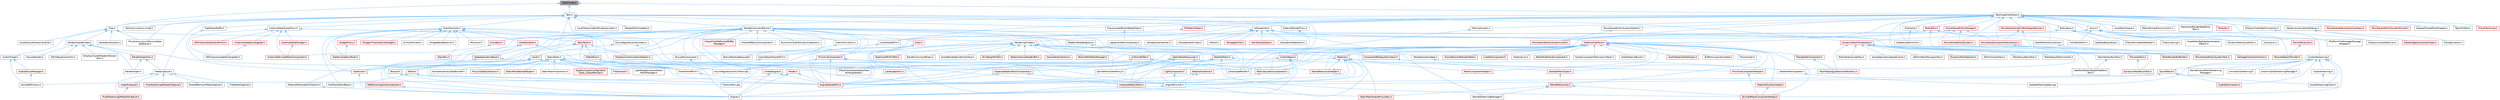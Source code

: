 digraph "TaskPrivate.h"
{
 // INTERACTIVE_SVG=YES
 // LATEX_PDF_SIZE
  bgcolor="transparent";
  edge [fontname=Helvetica,fontsize=10,labelfontname=Helvetica,labelfontsize=10];
  node [fontname=Helvetica,fontsize=10,shape=box,height=0.2,width=0.4];
  Node1 [id="Node000001",label="TaskPrivate.h",height=0.2,width=0.4,color="gray40", fillcolor="grey60", style="filled", fontcolor="black",tooltip=" "];
  Node1 -> Node2 [id="edge1_Node000001_Node000002",dir="back",color="steelblue1",style="solid",tooltip=" "];
  Node2 [id="Node000002",label="Pipe.h",height=0.2,width=0.4,color="grey40", fillcolor="white", style="filled",URL="$d4/d5f/Pipe_8h.html",tooltip=" "];
  Node2 -> Node3 [id="edge2_Node000002_Node000003",dir="back",color="steelblue1",style="solid",tooltip=" "];
  Node3 [id="Node000003",label="AssetSourceFilenameCache.h",height=0.2,width=0.4,color="grey40", fillcolor="white", style="filled",URL="$dd/d16/AssetSourceFilenameCache_8h.html",tooltip=" "];
  Node2 -> Node4 [id="edge3_Node000002_Node000004",dir="back",color="steelblue1",style="solid",tooltip=" "];
  Node4 [id="Node000004",label="AudioThread.h",height=0.2,width=0.4,color="grey40", fillcolor="white", style="filled",URL="$de/de3/AudioThread_8h.html",tooltip=" "];
  Node4 -> Node5 [id="edge4_Node000004_Node000005",dir="back",color="steelblue1",style="solid",tooltip=" "];
  Node5 [id="Node000005",label="AudioDeviceManager.h",height=0.2,width=0.4,color="red", fillcolor="#FFF0F0", style="filled",URL="$d2/ded/AudioDeviceManager_8h.html",tooltip=" "];
  Node5 -> Node8 [id="edge5_Node000005_Node000008",dir="back",color="steelblue1",style="solid",tooltip=" "];
  Node8 [id="Node000008",label="SoundDefinitions.h",height=0.2,width=0.4,color="grey40", fillcolor="white", style="filled",URL="$d4/da9/SoundDefinitions_8h.html",tooltip=" "];
  Node4 -> Node8 [id="edge6_Node000004_Node000008",dir="back",color="steelblue1",style="solid",tooltip=" "];
  Node2 -> Node15 [id="edge7_Node000002_Node000015",dir="back",color="steelblue1",style="solid",tooltip=" "];
  Node15 [id="Node000015",label="PhysScene_AsyncPhysicsState\lJobQueue.h",height=0.2,width=0.4,color="grey40", fillcolor="white", style="filled",URL="$d9/da4/PhysScene__AsyncPhysicsStateJobQueue_8h.html",tooltip=" "];
  Node2 -> Node16 [id="edge8_Node000002_Node000016",dir="back",color="steelblue1",style="solid",tooltip=" "];
  Node16 [id="Node000016",label="RenderGraphBuilder.h",height=0.2,width=0.4,color="grey40", fillcolor="white", style="filled",URL="$d4/d7b/RenderGraphBuilder_8h.html",tooltip=" "];
  Node16 -> Node17 [id="edge9_Node000016_Node000017",dir="back",color="steelblue1",style="solid",tooltip=" "];
  Node17 [id="Node000017",label="CanvasRender.h",height=0.2,width=0.4,color="grey40", fillcolor="white", style="filled",URL="$d8/d32/CanvasRender_8h.html",tooltip=" "];
  Node16 -> Node18 [id="edge10_Node000016_Node000018",dir="back",color="steelblue1",style="solid",tooltip=" "];
  Node18 [id="Node000018",label="GPUDebugCrashUtils.h",height=0.2,width=0.4,color="grey40", fillcolor="white", style="filled",URL="$d4/df2/GPUDebugCrashUtils_8h.html",tooltip=" "];
  Node16 -> Node19 [id="edge11_Node000016_Node000019",dir="back",color="steelblue1",style="solid",tooltip=" "];
  Node19 [id="Node000019",label="IDisplayClusterShadersTexture\lUtils.h",height=0.2,width=0.4,color="grey40", fillcolor="white", style="filled",URL="$d3/d83/IDisplayClusterShadersTextureUtils_8h.html",tooltip=" "];
  Node16 -> Node20 [id="edge12_Node000016_Node000020",dir="back",color="steelblue1",style="solid",tooltip=" "];
  Node20 [id="Node000020",label="LandscapeUtils.h",height=0.2,width=0.4,color="red", fillcolor="#FFF0F0", style="filled",URL="$d0/dc0/LandscapeUtils_8h.html",tooltip=" "];
  Node16 -> Node31 [id="edge13_Node000016_Node000031",dir="back",color="steelblue1",style="solid",tooltip=" "];
  Node31 [id="Node000031",label="RenderGraph.h",height=0.2,width=0.4,color="grey40", fillcolor="white", style="filled",URL="$d7/dd9/RenderGraph_8h.html",tooltip=" "];
  Node16 -> Node32 [id="edge14_Node000016_Node000032",dir="back",color="steelblue1",style="solid",tooltip=" "];
  Node32 [id="Node000032",label="RenderGraphUtils.h",height=0.2,width=0.4,color="red", fillcolor="#FFF0F0", style="filled",URL="$d6/d45/RenderGraphUtils_8h.html",tooltip=" "];
  Node32 -> Node34 [id="edge15_Node000032_Node000034",dir="back",color="steelblue1",style="solid",tooltip=" "];
  Node34 [id="Node000034",label="MediaCapture.h",height=0.2,width=0.4,color="grey40", fillcolor="white", style="filled",URL="$d2/d9c/MediaCapture_8h.html",tooltip=" "];
  Node34 -> Node35 [id="edge16_Node000034_Node000035",dir="back",color="steelblue1",style="solid",tooltip=" "];
  Node35 [id="Node000035",label="FileMediaCapture.h",height=0.2,width=0.4,color="grey40", fillcolor="white", style="filled",URL="$da/d0b/FileMediaCapture_8h.html",tooltip=" "];
  Node34 -> Node36 [id="edge17_Node000034_Node000036",dir="back",color="steelblue1",style="solid",tooltip=" "];
  Node36 [id="Node000036",label="PixelStreaming2MediaIOCapture.h",height=0.2,width=0.4,color="red", fillcolor="#FFF0F0", style="filled",URL="$d3/d67/PixelStreaming2MediaIOCapture_8h.html",tooltip=" "];
  Node34 -> Node38 [id="edge18_Node000034_Node000038",dir="back",color="steelblue1",style="solid",tooltip=" "];
  Node38 [id="Node000038",label="PixelStreamingMediaIOCapture.h",height=0.2,width=0.4,color="red", fillcolor="#FFF0F0", style="filled",URL="$df/dfa/PixelStreamingMediaIOCapture_8h.html",tooltip=" "];
  Node34 -> Node40 [id="edge19_Node000034_Node000040",dir="back",color="steelblue1",style="solid",tooltip=" "];
  Node40 [id="Node000040",label="SharedMemoryMediaCapture.h",height=0.2,width=0.4,color="grey40", fillcolor="white", style="filled",URL="$d7/d60/SharedMemoryMediaCapture_8h.html",tooltip=" "];
  Node34 -> Node41 [id="edge20_Node000034_Node000041",dir="back",color="steelblue1",style="solid",tooltip=" "];
  Node41 [id="Node000041",label="VideoProducer.h",height=0.2,width=0.4,color="red", fillcolor="#FFF0F0", style="filled",URL="$da/d79/VideoProducer_8h.html",tooltip=" "];
  Node41 -> Node36 [id="edge21_Node000041_Node000036",dir="back",color="steelblue1",style="solid",tooltip=" "];
  Node32 -> Node31 [id="edge22_Node000032_Node000031",dir="back",color="steelblue1",style="solid",tooltip=" "];
  Node2 -> Node54 [id="edge23_Node000002_Node000054",dir="back",color="steelblue1",style="solid",tooltip=" "];
  Node54 [id="Node000054",label="RenderingThread.h",height=0.2,width=0.4,color="grey40", fillcolor="white", style="filled",URL="$dc/df7/RenderingThread_8h.html",tooltip=" "];
  Node54 -> Node55 [id="edge24_Node000054_Node000055",dir="back",color="steelblue1",style="solid",tooltip=" "];
  Node55 [id="Node000055",label="ComponentReregisterContext.h",height=0.2,width=0.4,color="red", fillcolor="#FFF0F0", style="filled",URL="$de/d6e/ComponentReregisterContext_8h.html",tooltip=" "];
  Node55 -> Node56 [id="edge25_Node000055_Node000056",dir="back",color="steelblue1",style="solid",tooltip=" "];
  Node56 [id="Node000056",label="SkeletalMeshTypes.h",height=0.2,width=0.4,color="red", fillcolor="#FFF0F0", style="filled",URL="$d5/d0c/SkeletalMeshTypes_8h.html",tooltip=" "];
  Node56 -> Node79 [id="edge26_Node000056_Node000079",dir="back",color="steelblue1",style="solid",tooltip=" "];
  Node79 [id="Node000079",label="NaniteResources.h",height=0.2,width=0.4,color="red", fillcolor="#FFF0F0", style="filled",URL="$d7/d8b/NaniteResources_8h.html",tooltip=" "];
  Node79 -> Node85 [id="edge27_Node000079_Node000085",dir="back",color="steelblue1",style="solid",tooltip=" "];
  Node85 [id="Node000085",label="NaniteStreamingManager.h",height=0.2,width=0.4,color="grey40", fillcolor="white", style="filled",URL="$d2/d3f/NaniteStreamingManager_8h.html",tooltip=" "];
  Node79 -> Node69 [id="edge28_Node000079_Node000069",dir="back",color="steelblue1",style="solid",tooltip=" "];
  Node69 [id="Node000069",label="SkinnedMeshComponentHelper.h",height=0.2,width=0.4,color="red", fillcolor="#FFF0F0", style="filled",URL="$db/d81/SkinnedMeshComponentHelper_8h.html",tooltip=" "];
  Node79 -> Node86 [id="edge29_Node000079_Node000086",dir="back",color="steelblue1",style="solid",tooltip=" "];
  Node86 [id="Node000086",label="StaticMeshSceneProxyDesc.h",height=0.2,width=0.4,color="red", fillcolor="#FFF0F0", style="filled",URL="$d0/d31/StaticMeshSceneProxyDesc_8h.html",tooltip=" "];
  Node54 -> Node101 [id="edge30_Node000054_Node000101",dir="back",color="steelblue1",style="solid",tooltip=" "];
  Node101 [id="Node000101",label="EngineSharedPCH.h",height=0.2,width=0.4,color="red", fillcolor="#FFF0F0", style="filled",URL="$dc/dbb/EngineSharedPCH_8h.html",tooltip=" "];
  Node54 -> Node103 [id="edge31_Node000054_Node000103",dir="back",color="steelblue1",style="solid",tooltip=" "];
  Node103 [id="Node000103",label="InstancedStaticMesh.h",height=0.2,width=0.4,color="red", fillcolor="#FFF0F0", style="filled",URL="$dd/d89/InstancedStaticMesh_8h.html",tooltip=" "];
  Node54 -> Node105 [id="edge32_Node000054_Node000105",dir="back",color="steelblue1",style="solid",tooltip=" "];
  Node105 [id="Node000105",label="NaniteVertexFactory.h",height=0.2,width=0.4,color="red", fillcolor="#FFF0F0", style="filled",URL="$dd/df7/NaniteVertexFactory_8h.html",tooltip=" "];
  Node54 -> Node106 [id="edge33_Node000054_Node000106",dir="back",color="steelblue1",style="solid",tooltip=" "];
  Node106 [id="Node000106",label="ParticlePerfStatsManager.h",height=0.2,width=0.4,color="red", fillcolor="#FFF0F0", style="filled",URL="$dd/db3/ParticlePerfStatsManager_8h.html",tooltip=" "];
  Node54 -> Node108 [id="edge34_Node000054_Node000108",dir="back",color="steelblue1",style="solid",tooltip=" "];
  Node108 [id="Node000108",label="RealtimeGPUProfiler.h",height=0.2,width=0.4,color="red", fillcolor="#FFF0F0", style="filled",URL="$d7/def/RealtimeGPUProfiler_8h.html",tooltip=" "];
  Node54 -> Node373 [id="edge35_Node000054_Node000373",dir="back",color="steelblue1",style="solid",tooltip=" "];
  Node373 [id="Node000373",label="RenderAssetUpdate.h",height=0.2,width=0.4,color="grey40", fillcolor="white", style="filled",URL="$df/da4/RenderAssetUpdate_8h.html",tooltip=" "];
  Node373 -> Node73 [id="edge36_Node000373_Node000073",dir="back",color="steelblue1",style="solid",tooltip=" "];
  Node73 [id="Node000073",label="SkeletalMeshUpdate.h",height=0.2,width=0.4,color="grey40", fillcolor="white", style="filled",URL="$df/d79/SkeletalMeshUpdate_8h.html",tooltip=" "];
  Node73 -> Node68 [id="edge37_Node000073_Node000068",dir="back",color="steelblue1",style="solid",tooltip=" "];
  Node68 [id="Node000068",label="SkeletalMeshUpdate.cpp",height=0.2,width=0.4,color="grey40", fillcolor="white", style="filled",URL="$db/d45/SkeletalMeshUpdate_8cpp.html",tooltip=" "];
  Node54 -> Node374 [id="edge38_Node000054_Node000374",dir="back",color="steelblue1",style="solid",tooltip=" "];
  Node374 [id="Node000374",label="RenderCommandPipes.h",height=0.2,width=0.4,color="grey40", fillcolor="white", style="filled",URL="$dc/d3f/RenderCommandPipes_8h.html",tooltip=" "];
  Node54 -> Node375 [id="edge39_Node000054_Node000375",dir="back",color="steelblue1",style="solid",tooltip=" "];
  Node375 [id="Node000375",label="SceneRenderBuilderInterface.h",height=0.2,width=0.4,color="grey40", fillcolor="white", style="filled",URL="$d9/de2/SceneRenderBuilderInterface_8h.html",tooltip=" "];
  Node54 -> Node74 [id="edge40_Node000054_Node000074",dir="back",color="steelblue1",style="solid",tooltip=" "];
  Node74 [id="Node000074",label="SkinWeightProfile.h",height=0.2,width=0.4,color="red", fillcolor="#FFF0F0", style="filled",URL="$d9/d1f/SkinWeightProfile_8h.html",tooltip=" "];
  Node54 -> Node376 [id="edge41_Node000054_Node000376",dir="back",color="steelblue1",style="solid",tooltip=" "];
  Node376 [id="Node000376",label="SkyLightComponent.h",height=0.2,width=0.4,color="grey40", fillcolor="white", style="filled",URL="$d2/de1/SkyLightComponent_8h.html",tooltip=" "];
  Node376 -> Node180 [id="edge42_Node000376_Node000180",dir="back",color="steelblue1",style="solid",tooltip=" "];
  Node180 [id="Node000180",label="Engine.h",height=0.2,width=0.4,color="grey40", fillcolor="white", style="filled",URL="$d1/d34/Public_2Engine_8h.html",tooltip=" "];
  Node54 -> Node84 [id="edge43_Node000054_Node000084",dir="back",color="steelblue1",style="solid",tooltip=" "];
  Node84 [id="Node000084",label="SplineMeshSceneProxy.h",height=0.2,width=0.4,color="grey40", fillcolor="white", style="filled",URL="$dd/dcb/SplineMeshSceneProxy_8h.html",tooltip=" "];
  Node54 -> Node377 [id="edge44_Node000054_Node000377",dir="back",color="steelblue1",style="solid",tooltip=" "];
  Node377 [id="Node000377",label="UniformBuffer.h",height=0.2,width=0.4,color="red", fillcolor="#FFF0F0", style="filled",URL="$de/d78/UniformBuffer_8h.html",tooltip=" "];
  Node377 -> Node101 [id="edge45_Node000377_Node000101",dir="back",color="steelblue1",style="solid",tooltip=" "];
  Node377 -> Node155 [id="edge46_Node000377_Node000155",dir="back",color="steelblue1",style="solid",tooltip=" "];
  Node155 [id="Node000155",label="LandscapeRender.h",height=0.2,width=0.4,color="grey40", fillcolor="white", style="filled",URL="$df/d67/LandscapeRender_8h.html",tooltip=" "];
  Node54 -> Node737 [id="edge47_Node000054_Node000737",dir="back",color="steelblue1",style="solid",tooltip=" "];
  Node737 [id="Node000737",label="WaterInstanceDataBuffer.h",height=0.2,width=0.4,color="red", fillcolor="#FFF0F0", style="filled",URL="$d5/d79/WaterInstanceDataBuffer_8h.html",tooltip=" "];
  Node2 -> Node738 [id="edge48_Node000002_Node000738",dir="back",color="steelblue1",style="solid",tooltip=" "];
  Node738 [id="Node000738",label="SaveGameSystem.h",height=0.2,width=0.4,color="grey40", fillcolor="white", style="filled",URL="$d7/d1f/SaveGameSystem_8h.html",tooltip=" "];
  Node1 -> Node739 [id="edge49_Node000001_Node000739",dir="back",color="steelblue1",style="solid",tooltip=" "];
  Node739 [id="Node000739",label="Task.h",height=0.2,width=0.4,color="grey40", fillcolor="white", style="filled",URL="$db/d0e/Tasks_2Task_8h.html",tooltip=" "];
  Node739 -> Node740 [id="edge50_Node000739_Node000740",dir="back",color="steelblue1",style="solid",tooltip=" "];
  Node740 [id="Node000740",label="AsyncRegisterLevelContext.h",height=0.2,width=0.4,color="grey40", fillcolor="white", style="filled",URL="$dd/d0c/AsyncRegisterLevelContext_8h.html",tooltip=" "];
  Node740 -> Node741 [id="edge51_Node000740_Node000741",dir="back",color="steelblue1",style="solid",tooltip=" "];
  Node741 [id="Node000741",label="AsyncRegisterLevelContext.cpp",height=0.2,width=0.4,color="grey40", fillcolor="white", style="filled",URL="$da/df8/AsyncRegisterLevelContext_8cpp.html",tooltip=" "];
  Node740 -> Node742 [id="edge52_Node000740_Node000742",dir="back",color="steelblue1",style="solid",tooltip=" "];
  Node742 [id="Node000742",label="Level.h",height=0.2,width=0.4,color="red", fillcolor="#FFF0F0", style="filled",URL="$d9/da2/Level_8h.html",tooltip=" "];
  Node742 -> Node741 [id="edge53_Node000742_Node000741",dir="back",color="steelblue1",style="solid",tooltip=" "];
  Node742 -> Node743 [id="edge54_Node000742_Node000743",dir="back",color="steelblue1",style="solid",tooltip=" "];
  Node743 [id="Node000743",label="Editor.h",height=0.2,width=0.4,color="red", fillcolor="#FFF0F0", style="filled",URL="$de/d6e/Editor_8h.html",tooltip=" "];
  Node743 -> Node168 [id="edge55_Node000743_Node000168",dir="back",color="steelblue1",style="solid",tooltip=" "];
  Node168 [id="Node000168",label="FractureTool.cpp",height=0.2,width=0.4,color="grey40", fillcolor="white", style="filled",URL="$dc/d9a/FractureTool_8cpp.html",tooltip=" "];
  Node743 -> Node886 [id="edge56_Node000743_Node000886",dir="back",color="steelblue1",style="solid",tooltip=" "];
  Node886 [id="Node000886",label="SubTrackEditorBase.h",height=0.2,width=0.4,color="grey40", fillcolor="white", style="filled",URL="$db/d33/SubTrackEditorBase_8h.html",tooltip=" "];
  Node742 -> Node180 [id="edge57_Node000742_Node000180",dir="back",color="steelblue1",style="solid",tooltip=" "];
  Node742 -> Node101 [id="edge58_Node000742_Node000101",dir="back",color="steelblue1",style="solid",tooltip=" "];
  Node739 -> Node958 [id="edge59_Node000739_Node000958",dir="back",color="steelblue1",style="solid",tooltip=" "];
  Node958 [id="Node000958",label="DrawElements.h",height=0.2,width=0.4,color="grey40", fillcolor="white", style="filled",URL="$d8/d4c/DrawElements_8h.html",tooltip=" "];
  Node958 -> Node959 [id="edge60_Node000958_Node000959",dir="back",color="steelblue1",style="solid",tooltip=" "];
  Node959 [id="Node000959",label="PaintUtils.h",height=0.2,width=0.4,color="grey40", fillcolor="white", style="filled",URL="$d9/da6/PaintUtils_8h.html",tooltip=" "];
  Node958 -> Node960 [id="edge61_Node000958_Node000960",dir="back",color="steelblue1",style="solid",tooltip=" "];
  Node960 [id="Node000960",label="SBoxPanel.h",height=0.2,width=0.4,color="red", fillcolor="#FFF0F0", style="filled",URL="$d8/de6/SBoxPanel_8h.html",tooltip=" "];
  Node960 -> Node710 [id="edge62_Node000960_Node000710",dir="back",color="steelblue1",style="solid",tooltip=" "];
  Node710 [id="Node000710",label="PropertyCustomizationHelpers.h",height=0.2,width=0.4,color="red", fillcolor="#FFF0F0", style="filled",URL="$d7/dd0/PropertyCustomizationHelpers_8h.html",tooltip=" "];
  Node960 -> Node1109 [id="edge63_Node000960_Node001109",dir="back",color="steelblue1",style="solid",tooltip=" "];
  Node1109 [id="Node001109",label="SSpinBox.h",height=0.2,width=0.4,color="red", fillcolor="#FFF0F0", style="filled",URL="$d5/da5/SSpinBox_8h.html",tooltip=" "];
  Node960 -> Node1111 [id="edge64_Node000960_Node001111",dir="back",color="steelblue1",style="solid",tooltip=" "];
  Node1111 [id="Node001111",label="STableRow.h",height=0.2,width=0.4,color="red", fillcolor="#FFF0F0", style="filled",URL="$d8/d43/STableRow_8h.html",tooltip=" "];
  Node1111 -> Node1055 [id="edge65_Node001111_Node001055",dir="back",color="steelblue1",style="solid",tooltip=" "];
  Node1055 [id="Node001055",label="SlateSharedPCH.h",height=0.2,width=0.4,color="grey40", fillcolor="white", style="filled",URL="$d1/dfc/SlateSharedPCH_8h.html",tooltip=" "];
  Node1055 -> Node101 [id="edge66_Node001055_Node000101",dir="back",color="steelblue1",style="solid",tooltip=" "];
  Node960 -> Node1051 [id="edge67_Node000960_Node001051",dir="back",color="steelblue1",style="solid",tooltip=" "];
  Node1051 [id="Node001051",label="SlateCore.h",height=0.2,width=0.4,color="red", fillcolor="#FFF0F0", style="filled",URL="$dc/d03/SlateCore_8h.html",tooltip=" "];
  Node1051 -> Node180 [id="edge68_Node001051_Node000180",dir="back",color="steelblue1",style="solid",tooltip=" "];
  Node960 -> Node1055 [id="edge69_Node000960_Node001055",dir="back",color="steelblue1",style="solid",tooltip=" "];
  Node958 -> Node1109 [id="edge70_Node000958_Node001109",dir="back",color="steelblue1",style="solid",tooltip=" "];
  Node958 -> Node1111 [id="edge71_Node000958_Node001111",dir="back",color="steelblue1",style="solid",tooltip=" "];
  Node958 -> Node1353 [id="edge72_Node000958_Node001353",dir="back",color="steelblue1",style="solid",tooltip=" "];
  Node1353 [id="Node001353",label="STriggerThresholdLineWidget.h",height=0.2,width=0.4,color="red", fillcolor="#FFF0F0", style="filled",URL="$da/d0d/STriggerThresholdLineWidget_8h.html",tooltip=" "];
  Node958 -> Node1327 [id="edge73_Node000958_Node001327",dir="back",color="steelblue1",style="solid",tooltip=" "];
  Node1327 [id="Node001327",label="SVirtualWindow.h",height=0.2,width=0.4,color="grey40", fillcolor="white", style="filled",URL="$d3/dd3/SVirtualWindow_8h.html",tooltip=" "];
  Node958 -> Node1051 [id="edge74_Node000958_Node001051",dir="back",color="steelblue1",style="solid",tooltip=" "];
  Node958 -> Node1354 [id="edge75_Node000958_Node001354",dir="back",color="steelblue1",style="solid",tooltip=" "];
  Node1354 [id="Node001354",label="SlateInvalidationRoot.h",height=0.2,width=0.4,color="red", fillcolor="#FFF0F0", style="filled",URL="$d6/dc6/SlateInvalidationRoot_8h.html",tooltip=" "];
  Node958 -> Node1356 [id="edge76_Node000958_Node001356",dir="back",color="steelblue1",style="solid",tooltip=" "];
  Node1356 [id="Node001356",label="SlateRenderer.h",height=0.2,width=0.4,color="red", fillcolor="#FFF0F0", style="filled",URL="$d7/d93/SlateRenderer_8h.html",tooltip=" "];
  Node1356 -> Node1358 [id="edge77_Node001356_Node001358",dir="back",color="steelblue1",style="solid",tooltip=" "];
  Node1358 [id="Node001358",label="SlateApplicationBase.h",height=0.2,width=0.4,color="red", fillcolor="#FFF0F0", style="filled",URL="$d2/dfe/SlateApplicationBase_8h.html",tooltip=" "];
  Node1358 -> Node1051 [id="edge78_Node001358_Node001051",dir="back",color="steelblue1",style="solid",tooltip=" "];
  Node1358 -> Node1055 [id="edge79_Node001358_Node001055",dir="back",color="steelblue1",style="solid",tooltip=" "];
  Node1356 -> Node1051 [id="edge80_Node001356_Node001051",dir="back",color="steelblue1",style="solid",tooltip=" "];
  Node1356 -> Node1055 [id="edge81_Node001356_Node001055",dir="back",color="steelblue1",style="solid",tooltip=" "];
  Node958 -> Node1055 [id="edge82_Node000958_Node001055",dir="back",color="steelblue1",style="solid",tooltip=" "];
  Node958 -> Node886 [id="edge83_Node000958_Node000886",dir="back",color="steelblue1",style="solid",tooltip=" "];
  Node958 -> Node1359 [id="edge84_Node000958_Node001359",dir="back",color="steelblue1",style="solid",tooltip=" "];
  Node1359 [id="Node001359",label="WidgetBaseBehavior.h",height=0.2,width=0.4,color="grey40", fillcolor="white", style="filled",URL="$dd/d18/WidgetBaseBehavior_8h.html",tooltip=" "];
  Node958 -> Node1360 [id="edge85_Node000958_Node001360",dir="back",color="steelblue1",style="solid",tooltip=" "];
  Node1360 [id="Node001360",label="WidgetProxy.h",height=0.2,width=0.4,color="red", fillcolor="#FFF0F0", style="filled",URL="$d0/d03/WidgetProxy_8h.html",tooltip=" "];
  Node1360 -> Node1354 [id="edge86_Node001360_Node001354",dir="back",color="steelblue1",style="solid",tooltip=" "];
  Node739 -> Node197 [id="edge87_Node000739_Node000197",dir="back",color="steelblue1",style="solid",tooltip=" "];
  Node197 [id="Node000197",label="DynamicMeshComponent.h",height=0.2,width=0.4,color="red", fillcolor="#FFF0F0", style="filled",URL="$d8/d66/DynamicMeshComponent_8h.html",tooltip=" "];
  Node197 -> Node198 [id="edge88_Node000197_Node000198",dir="back",color="steelblue1",style="solid",tooltip=" "];
  Node198 [id="Node000198",label="DataflowEditorWeightMapPaint\lTool.h",height=0.2,width=0.4,color="grey40", fillcolor="white", style="filled",URL="$db/d46/DataflowEditorWeightMapPaintTool_8h.html",tooltip=" "];
  Node197 -> Node199 [id="edge89_Node000197_Node000199",dir="back",color="steelblue1",style="solid",tooltip=" "];
  Node199 [id="Node000199",label="DeformMeshPolygonsTool.h",height=0.2,width=0.4,color="grey40", fillcolor="white", style="filled",URL="$db/d72/DeformMeshPolygonsTool_8h.html",tooltip=" "];
  Node197 -> Node201 [id="edge90_Node000197_Node000201",dir="back",color="steelblue1",style="solid",tooltip=" "];
  Node201 [id="Node000201",label="DynamicMeshBrushTool.h",height=0.2,width=0.4,color="red", fillcolor="#FFF0F0", style="filled",URL="$da/d04/DynamicMeshBrushTool_8h.html",tooltip=" "];
  Node197 -> Node205 [id="edge91_Node000197_Node000205",dir="back",color="steelblue1",style="solid",tooltip=" "];
  Node205 [id="Node000205",label="DynamicMeshSelector.h",height=0.2,width=0.4,color="red", fillcolor="#FFF0F0", style="filled",URL="$dc/d01/DynamicMeshSelector_8h.html",tooltip=" "];
  Node197 -> Node207 [id="edge92_Node000197_Node000207",dir="back",color="steelblue1",style="solid",tooltip=" "];
  Node207 [id="Node000207",label="EditUVIslandsTool.h",height=0.2,width=0.4,color="grey40", fillcolor="white", style="filled",URL="$d0/de4/EditUVIslandsTool_8h.html",tooltip=" "];
  Node197 -> Node208 [id="edge93_Node000197_Node000208",dir="back",color="steelblue1",style="solid",tooltip=" "];
  Node208 [id="Node000208",label="MeshGroupPaintTool.h",height=0.2,width=0.4,color="grey40", fillcolor="white", style="filled",URL="$dd/d04/MeshGroupPaintTool_8h.html",tooltip=" "];
  Node197 -> Node209 [id="edge94_Node000197_Node000209",dir="back",color="steelblue1",style="solid",tooltip=" "];
  Node209 [id="Node000209",label="MeshRenderBufferSet.h",height=0.2,width=0.4,color="red", fillcolor="#FFF0F0", style="filled",URL="$de/dc2/MeshRenderBufferSet_8h.html",tooltip=" "];
  Node197 -> Node210 [id="edge95_Node000197_Node000210",dir="back",color="steelblue1",style="solid",tooltip=" "];
  Node210 [id="Node000210",label="MeshSpaceDeformerTool.h",height=0.2,width=0.4,color="grey40", fillcolor="white", style="filled",URL="$d7/dc8/MeshSpaceDeformerTool_8h.html",tooltip=" "];
  Node197 -> Node211 [id="edge96_Node000197_Node000211",dir="back",color="steelblue1",style="solid",tooltip=" "];
  Node211 [id="Node000211",label="MeshTopologySelectionMechanic.h",height=0.2,width=0.4,color="red", fillcolor="#FFF0F0", style="filled",URL="$d5/d15/MeshTopologySelectionMechanic_8h.html",tooltip=" "];
  Node197 -> Node214 [id="edge97_Node000197_Node000214",dir="back",color="steelblue1",style="solid",tooltip=" "];
  Node214 [id="Node000214",label="MeshVertexPaintTool.h",height=0.2,width=0.4,color="grey40", fillcolor="white", style="filled",URL="$db/d74/MeshVertexPaintTool_8h.html",tooltip=" "];
  Node214 -> Node198 [id="edge98_Node000214_Node000198",dir="back",color="steelblue1",style="solid",tooltip=" "];
  Node197 -> Node215 [id="edge99_Node000197_Node000215",dir="back",color="steelblue1",style="solid",tooltip=" "];
  Node215 [id="Node000215",label="MeshVertexSculptTool.h",height=0.2,width=0.4,color="grey40", fillcolor="white", style="filled",URL="$dc/da6/MeshVertexSculptTool_8h.html",tooltip=" "];
  Node197 -> Node216 [id="edge100_Node000197_Node000216",dir="back",color="steelblue1",style="solid",tooltip=" "];
  Node216 [id="Node000216",label="PreviewMesh.h",height=0.2,width=0.4,color="red", fillcolor="#FFF0F0", style="filled",URL="$d6/d30/PreviewMesh_8h.html",tooltip=" "];
  Node216 -> Node201 [id="edge101_Node000216_Node000201",dir="back",color="steelblue1",style="solid",tooltip=" "];
  Node197 -> Node268 [id="edge102_Node000197_Node000268",dir="back",color="steelblue1",style="solid",tooltip=" "];
  Node268 [id="Node000268",label="SceneGeometrySpatialCache.h",height=0.2,width=0.4,color="grey40", fillcolor="white", style="filled",URL="$d6/d6f/SceneGeometrySpatialCache_8h.html",tooltip=" "];
  Node739 -> Node1653 [id="edge103_Node000739_Node001653",dir="back",color="steelblue1",style="solid",tooltip=" "];
  Node1653 [id="Node001653",label="InstanceDataSceneProxy.h",height=0.2,width=0.4,color="grey40", fillcolor="white", style="filled",URL="$d1/d2b/InstanceDataSceneProxy_8h.html",tooltip=" "];
  Node1653 -> Node1654 [id="edge104_Node001653_Node001654",dir="back",color="steelblue1",style="solid",tooltip=" "];
  Node1654 [id="Node001654",label="ISMInstanceDataSceneProxy.h",height=0.2,width=0.4,color="red", fillcolor="#FFF0F0", style="filled",URL="$db/d3e/ISMInstanceDataSceneProxy_8h.html",tooltip=" "];
  Node1653 -> Node1656 [id="edge105_Node001653_Node001656",dir="back",color="steelblue1",style="solid",tooltip=" "];
  Node1656 [id="Node001656",label="ISMInstanceUpdateChangeSet.h",height=0.2,width=0.4,color="grey40", fillcolor="white", style="filled",URL="$d1/d6c/ISMInstanceUpdateChangeSet_8h.html",tooltip=" "];
  Node1653 -> Node1657 [id="edge106_Node001653_Node001657",dir="back",color="steelblue1",style="solid",tooltip=" "];
  Node1657 [id="Node001657",label="InstanceDataManager.h",height=0.2,width=0.4,color="red", fillcolor="#FFF0F0", style="filled",URL="$d5/d7d/InstanceDataManager_8h.html",tooltip=" "];
  Node1657 -> Node296 [id="edge107_Node001657_Node000296",dir="back",color="steelblue1",style="solid",tooltip=" "];
  Node296 [id="Node000296",label="InstancedSkinnedMeshComponent.h",height=0.2,width=0.4,color="red", fillcolor="#FFF0F0", style="filled",URL="$d7/da7/InstancedSkinnedMeshComponent_8h.html",tooltip=" "];
  Node1653 -> Node1658 [id="edge108_Node001653_Node001658",dir="back",color="steelblue1",style="solid",tooltip=" "];
  Node1658 [id="Node001658",label="InstanceUpdateChangeSet.h",height=0.2,width=0.4,color="red", fillcolor="#FFF0F0", style="filled",URL="$d8/d09/InstanceUpdateChangeSet_8h.html",tooltip=" "];
  Node1658 -> Node1656 [id="edge109_Node001658_Node001656",dir="back",color="steelblue1",style="solid",tooltip=" "];
  Node1653 -> Node296 [id="edge110_Node001653_Node000296",dir="back",color="steelblue1",style="solid",tooltip=" "];
  Node1653 -> Node271 [id="edge111_Node001653_Node000271",dir="back",color="steelblue1",style="solid",tooltip=" "];
  Node271 [id="Node000271",label="InstancedStaticMeshComponent.h",height=0.2,width=0.4,color="red", fillcolor="#FFF0F0", style="filled",URL="$d8/d5d/InstancedStaticMeshComponent_8h.html",tooltip=" "];
  Node271 -> Node180 [id="edge112_Node000271_Node000180",dir="back",color="steelblue1",style="solid",tooltip=" "];
  Node271 -> Node103 [id="edge113_Node000271_Node000103",dir="back",color="steelblue1",style="solid",tooltip=" "];
  Node1653 -> Node84 [id="edge114_Node001653_Node000084",dir="back",color="steelblue1",style="solid",tooltip=" "];
  Node739 -> Node1659 [id="edge115_Node000739_Node001659",dir="back",color="steelblue1",style="solid",tooltip=" "];
  Node1659 [id="Node001659",label="IoDispatcher.h",height=0.2,width=0.4,color="grey40", fillcolor="white", style="filled",URL="$d8/d3c/IoDispatcher_8h.html",tooltip=" "];
  Node1659 -> Node125 [id="edge116_Node001659_Node000125",dir="back",color="steelblue1",style="solid",tooltip=" "];
  Node125 [id="Node000125",label="HairStrandsDatas.h",height=0.2,width=0.4,color="red", fillcolor="#FFF0F0", style="filled",URL="$d6/daf/HairStrandsDatas_8h.html",tooltip=" "];
  Node1659 -> Node1660 [id="edge117_Node001659_Node001660",dir="back",color="steelblue1",style="solid",tooltip=" "];
  Node1660 [id="Node001660",label="IoDispatcherBackend.h",height=0.2,width=0.4,color="grey40", fillcolor="white", style="filled",URL="$d3/df3/IoDispatcherBackend_8h.html",tooltip=" "];
  Node1659 -> Node1661 [id="edge118_Node001659_Node001661",dir="back",color="steelblue1",style="solid",tooltip=" "];
  Node1661 [id="Node001661",label="IoDispatcherInternal.h",height=0.2,width=0.4,color="grey40", fillcolor="white", style="filled",URL="$da/dee/IoDispatcherInternal_8h.html",tooltip=" "];
  Node1659 -> Node1662 [id="edge119_Node001659_Node001662",dir="back",color="steelblue1",style="solid",tooltip=" "];
  Node1662 [id="Node001662",label="IoDispatcherPrivate.h",height=0.2,width=0.4,color="grey40", fillcolor="white", style="filled",URL="$d3/dea/IoDispatcherPrivate_8h.html",tooltip=" "];
  Node1659 -> Node1663 [id="edge120_Node001659_Node001663",dir="back",color="steelblue1",style="solid",tooltip=" "];
  Node1663 [id="Node001663",label="IoStore.h",height=0.2,width=0.4,color="grey40", fillcolor="white", style="filled",URL="$d5/d52/IoStore_8h.html",tooltip=" "];
  Node1659 -> Node85 [id="edge121_Node001659_Node000085",dir="back",color="steelblue1",style="solid",tooltip=" "];
  Node1659 -> Node1664 [id="edge122_Node001659_Node001664",dir="back",color="steelblue1",style="solid",tooltip=" "];
  Node1664 [id="Node001664",label="PackageWriter.h",height=0.2,width=0.4,color="red", fillcolor="#FFF0F0", style="filled",URL="$d4/d04/PackageWriter_8h.html",tooltip=" "];
  Node1659 -> Node719 [id="edge123_Node001659_Node000719",dir="back",color="steelblue1",style="solid",tooltip=" "];
  Node719 [id="Node000719",label="ShaderCodeArchive.h",height=0.2,width=0.4,color="grey40", fillcolor="white", style="filled",URL="$d4/dfd/ShaderCodeArchive_8h.html",tooltip=" "];
  Node1659 -> Node73 [id="edge124_Node001659_Node000073",dir="back",color="steelblue1",style="solid",tooltip=" "];
  Node739 -> Node155 [id="edge125_Node000739_Node000155",dir="back",color="steelblue1",style="solid",tooltip=" "];
  Node739 -> Node1670 [id="edge126_Node000739_Node001670",dir="back",color="steelblue1",style="solid",tooltip=" "];
  Node1670 [id="Node001670",label="LevelStreamingProfilingSubsystem.h",height=0.2,width=0.4,color="grey40", fillcolor="white", style="filled",URL="$de/d7f/LevelStreamingProfilingSubsystem_8h.html",tooltip=" "];
  Node739 -> Node1671 [id="edge127_Node000739_Node001671",dir="back",color="steelblue1",style="solid",tooltip=" "];
  Node1671 [id="Node001671",label="MaterialRenderProxy.h",height=0.2,width=0.4,color="grey40", fillcolor="white", style="filled",URL="$da/daa/MaterialRenderProxy_8h.html",tooltip=" "];
  Node1671 -> Node155 [id="edge128_Node001671_Node000155",dir="back",color="steelblue1",style="solid",tooltip=" "];
  Node739 -> Node34 [id="edge129_Node000739_Node000034",dir="back",color="steelblue1",style="solid",tooltip=" "];
  Node739 -> Node15 [id="edge130_Node000739_Node000015",dir="back",color="steelblue1",style="solid",tooltip=" "];
  Node739 -> Node2 [id="edge131_Node000739_Node000002",dir="back",color="steelblue1",style="solid",tooltip=" "];
  Node739 -> Node1672 [id="edge132_Node000739_Node001672",dir="back",color="steelblue1",style="solid",tooltip=" "];
  Node1672 [id="Node001672",label="PrecomputedMeshWeightData.h",height=0.2,width=0.4,color="grey40", fillcolor="white", style="filled",URL="$d7/def/PrecomputedMeshWeightData_8h.html",tooltip=" "];
  Node1672 -> Node1673 [id="edge133_Node001672_Node001673",dir="back",color="steelblue1",style="solid",tooltip=" "];
  Node1673 [id="Node001673",label="LaplacianMatrixAssembly.h",height=0.2,width=0.4,color="grey40", fillcolor="white", style="filled",URL="$d4/dff/LaplacianMatrixAssembly_8h.html",tooltip=" "];
  Node739 -> Node1674 [id="edge134_Node000739_Node001674",dir="back",color="steelblue1",style="solid",tooltip=" "];
  Node1674 [id="Node001674",label="RenderCommandFence.h",height=0.2,width=0.4,color="grey40", fillcolor="white", style="filled",URL="$da/dcd/RenderCommandFence_8h.html",tooltip=" "];
  Node1674 -> Node1675 [id="edge135_Node001674_Node001675",dir="back",color="steelblue1",style="solid",tooltip=" "];
  Node1675 [id="Node001675",label="Actor.h",height=0.2,width=0.4,color="red", fillcolor="#FFF0F0", style="filled",URL="$d0/d43/Actor_8h.html",tooltip=" "];
  Node1675 -> Node181 [id="edge136_Node001675_Node000181",dir="back",color="steelblue1",style="solid",tooltip=" "];
  Node181 [id="Node000181",label="EngineMinimal.h",height=0.2,width=0.4,color="grey40", fillcolor="white", style="filled",URL="$d0/d2c/EngineMinimal_8h.html",tooltip=" "];
  Node181 -> Node180 [id="edge137_Node000181_Node000180",dir="back",color="steelblue1",style="solid",tooltip=" "];
  Node1675 -> Node101 [id="edge138_Node001675_Node000101",dir="back",color="steelblue1",style="solid",tooltip=" "];
  Node1675 -> Node1781 [id="edge139_Node001675_Node001781",dir="back",color="steelblue1",style="solid",tooltip=" "];
  Node1781 [id="Node001781",label="PrimitiveComponent.h",height=0.2,width=0.4,color="red", fillcolor="#FFF0F0", style="filled",URL="$df/d9f/PrimitiveComponent_8h.html",tooltip=" "];
  Node1781 -> Node741 [id="edge140_Node001781_Node000741",dir="back",color="steelblue1",style="solid",tooltip=" "];
  Node1781 -> Node181 [id="edge141_Node001781_Node000181",dir="back",color="steelblue1",style="solid",tooltip=" "];
  Node1781 -> Node101 [id="edge142_Node001781_Node000101",dir="back",color="steelblue1",style="solid",tooltip=" "];
  Node1781 -> Node708 [id="edge143_Node001781_Node000708",dir="back",color="steelblue1",style="solid",tooltip=" "];
  Node708 [id="Node000708",label="ParticleSystemComponent.h",height=0.2,width=0.4,color="red", fillcolor="#FFF0F0", style="filled",URL="$d4/d17/ParticleSystemComponent_8h.html",tooltip=" "];
  Node708 -> Node181 [id="edge144_Node000708_Node000181",dir="back",color="steelblue1",style="solid",tooltip=" "];
  Node1674 -> Node2696 [id="edge145_Node001674_Node002696",dir="back",color="steelblue1",style="solid",tooltip=" "];
  Node2696 [id="Node002696",label="AnimBank.h",height=0.2,width=0.4,color="red", fillcolor="#FFF0F0", style="filled",URL="$d6/dc9/AnimBank_8h.html",tooltip=" "];
  Node2696 -> Node296 [id="edge146_Node002696_Node000296",dir="back",color="steelblue1",style="solid",tooltip=" "];
  Node1674 -> Node2697 [id="edge147_Node001674_Node002697",dir="back",color="steelblue1",style="solid",tooltip=" "];
  Node2697 [id="Node002697",label="ChaosFleshDeformerBuffer\lManager.h",height=0.2,width=0.4,color="red", fillcolor="#FFF0F0", style="filled",URL="$d4/d92/ChaosFleshDeformerBufferManager_8h.html",tooltip=" "];
  Node1674 -> Node101 [id="edge148_Node001674_Node000101",dir="back",color="steelblue1",style="solid",tooltip=" "];
  Node1674 -> Node742 [id="edge149_Node001674_Node000742",dir="back",color="steelblue1",style="solid",tooltip=" "];
  Node1674 -> Node2698 [id="edge150_Node001674_Node002698",dir="back",color="steelblue1",style="solid",tooltip=" "];
  Node2698 [id="Node002698",label="LightComponent.h",height=0.2,width=0.4,color="red", fillcolor="#FFF0F0", style="filled",URL="$da/dcc/LightComponent_8h.html",tooltip=" "];
  Node2698 -> Node181 [id="edge151_Node002698_Node000181",dir="back",color="steelblue1",style="solid",tooltip=" "];
  Node1674 -> Node185 [id="edge152_Node001674_Node000185",dir="back",color="steelblue1",style="solid",tooltip=" "];
  Node185 [id="Node000185",label="MapBuildDataRegistry.h",height=0.2,width=0.4,color="grey40", fillcolor="white", style="filled",URL="$df/dac/MapBuildDataRegistry_8h.html",tooltip=" "];
  Node185 -> Node155 [id="edge153_Node000185_Node000155",dir="back",color="steelblue1",style="solid",tooltip=" "];
  Node1674 -> Node677 [id="edge154_Node001674_Node000677",dir="back",color="steelblue1",style="solid",tooltip=" "];
  Node677 [id="Node000677",label="Material.h",height=0.2,width=0.4,color="red", fillcolor="#FFF0F0", style="filled",URL="$df/d12/Material_8h.html",tooltip=" "];
  Node677 -> Node181 [id="edge155_Node000677_Node000181",dir="back",color="steelblue1",style="solid",tooltip=" "];
  Node677 -> Node101 [id="edge156_Node000677_Node000101",dir="back",color="steelblue1",style="solid",tooltip=" "];
  Node677 -> Node103 [id="edge157_Node000677_Node000103",dir="back",color="steelblue1",style="solid",tooltip=" "];
  Node677 -> Node20 [id="edge158_Node000677_Node000020",dir="back",color="steelblue1",style="solid",tooltip=" "];
  Node677 -> Node689 [id="edge159_Node000677_Node000689",dir="back",color="steelblue1",style="solid",tooltip=" "];
  Node689 [id="Node000689",label="MeshComponentHelper.h",height=0.2,width=0.4,color="red", fillcolor="#FFF0F0", style="filled",URL="$d3/de8/MeshComponentHelper_8h.html",tooltip=" "];
  Node677 -> Node81 [id="edge160_Node000677_Node000081",dir="back",color="steelblue1",style="solid",tooltip=" "];
  Node81 [id="Node000081",label="NaniteResourcesHelper.h",height=0.2,width=0.4,color="red", fillcolor="#FFF0F0", style="filled",URL="$dc/d48/NaniteResourcesHelper_8h.html",tooltip=" "];
  Node81 -> Node81 [id="edge161_Node000081_Node000081",dir="back",color="steelblue1",style="solid",tooltip=" "];
  Node677 -> Node389 [id="edge162_Node000677_Node000389",dir="back",color="steelblue1",style="solid",tooltip=" "];
  Node389 [id="Node000389",label="PrimitiveComponentHelper.h",height=0.2,width=0.4,color="red", fillcolor="#FFF0F0", style="filled",URL="$d1/d08/PrimitiveComponentHelper_8h.html",tooltip=" "];
  Node389 -> Node69 [id="edge163_Node000389_Node000069",dir="back",color="steelblue1",style="solid",tooltip=" "];
  Node677 -> Node86 [id="edge164_Node000677_Node000086",dir="back",color="steelblue1",style="solid",tooltip=" "];
  Node1674 -> Node657 [id="edge165_Node001674_Node000657",dir="back",color="steelblue1",style="solid",tooltip=" "];
  Node657 [id="Node000657",label="MaterialInterface.h",height=0.2,width=0.4,color="red", fillcolor="#FFF0F0", style="filled",URL="$de/daa/MaterialInterface_8h.html",tooltip=" "];
  Node657 -> Node658 [id="edge166_Node000657_Node000658",dir="back",color="steelblue1",style="solid",tooltip=" "];
  Node658 [id="Node000658",label="AudioMaterialSlateTypes.h",height=0.2,width=0.4,color="red", fillcolor="#FFF0F0", style="filled",URL="$d3/d2d/AudioMaterialSlateTypes_8h.html",tooltip=" "];
  Node657 -> Node672 [id="edge167_Node000657_Node000672",dir="back",color="steelblue1",style="solid",tooltip=" "];
  Node672 [id="Node000672",label="BufferVisualizationData.h",height=0.2,width=0.4,color="grey40", fillcolor="white", style="filled",URL="$df/df1/BufferVisualizationData_8h.html",tooltip=" "];
  Node657 -> Node180 [id="edge168_Node000657_Node000180",dir="back",color="steelblue1",style="solid",tooltip=" "];
  Node657 -> Node101 [id="edge169_Node000657_Node000101",dir="back",color="steelblue1",style="solid",tooltip=" "];
  Node657 -> Node673 [id="edge170_Node000657_Node000673",dir="back",color="steelblue1",style="solid",tooltip=" "];
  Node673 [id="Node000673",label="FbxImporter.h",height=0.2,width=0.4,color="grey40", fillcolor="white", style="filled",URL="$d4/dfb/FbxImporter_8h.html",tooltip=" "];
  Node657 -> Node168 [id="edge171_Node000657_Node000168",dir="back",color="steelblue1",style="solid",tooltip=" "];
  Node657 -> Node674 [id="edge172_Node000657_Node000674",dir="back",color="steelblue1",style="solid",tooltip=" "];
  Node674 [id="Node000674",label="GizmoElementRenderState.h",height=0.2,width=0.4,color="red", fillcolor="#FFF0F0", style="filled",URL="$dd/def/GizmoElementRenderState_8h.html",tooltip=" "];
  Node657 -> Node155 [id="edge173_Node000657_Node000155",dir="back",color="steelblue1",style="solid",tooltip=" "];
  Node657 -> Node675 [id="edge174_Node000657_Node000675",dir="back",color="steelblue1",style="solid",tooltip=" "];
  Node675 [id="Node000675",label="LineSetComponent.h",height=0.2,width=0.4,color="red", fillcolor="#FFF0F0", style="filled",URL="$d7/d6b/LineSetComponent_8h.html",tooltip=" "];
  Node657 -> Node677 [id="edge175_Node000657_Node000677",dir="back",color="steelblue1",style="solid",tooltip=" "];
  Node657 -> Node692 [id="edge176_Node000657_Node000692",dir="back",color="steelblue1",style="solid",tooltip=" "];
  Node692 [id="Node000692",label="MaterialInstance.h",height=0.2,width=0.4,color="red", fillcolor="#FFF0F0", style="filled",URL="$d7/d9c/MaterialInstance_8h.html",tooltip=" "];
  Node692 -> Node181 [id="edge177_Node000692_Node000181",dir="back",color="steelblue1",style="solid",tooltip=" "];
  Node692 -> Node101 [id="edge178_Node000692_Node000101",dir="back",color="steelblue1",style="solid",tooltip=" "];
  Node657 -> Node705 [id="edge179_Node000657_Node000705",dir="back",color="steelblue1",style="solid",tooltip=" "];
  Node705 [id="Node000705",label="MaterialList.h",height=0.2,width=0.4,color="grey40", fillcolor="white", style="filled",URL="$df/d0c/MaterialList_8h.html",tooltip=" "];
  Node657 -> Node706 [id="edge180_Node000657_Node000706",dir="back",color="steelblue1",style="solid",tooltip=" "];
  Node706 [id="Node000706",label="MaterialOverlayHelper.h",height=0.2,width=0.4,color="red", fillcolor="#FFF0F0", style="filled",URL="$d4/d43/MaterialOverlayHelper_8h.html",tooltip=" "];
  Node706 -> Node69 [id="edge181_Node000706_Node000069",dir="back",color="steelblue1",style="solid",tooltip=" "];
  Node657 -> Node689 [id="edge182_Node000657_Node000689",dir="back",color="steelblue1",style="solid",tooltip=" "];
  Node657 -> Node707 [id="edge183_Node000657_Node000707",dir="back",color="steelblue1",style="solid",tooltip=" "];
  Node707 [id="Node000707",label="MeshWireframeComponent.h",height=0.2,width=0.4,color="red", fillcolor="#FFF0F0", style="filled",URL="$d7/d66/MeshWireframeComponent_8h.html",tooltip=" "];
  Node657 -> Node79 [id="edge184_Node000657_Node000079",dir="back",color="steelblue1",style="solid",tooltip=" "];
  Node657 -> Node81 [id="edge185_Node000657_Node000081",dir="back",color="steelblue1",style="solid",tooltip=" "];
  Node657 -> Node708 [id="edge186_Node000657_Node000708",dir="back",color="steelblue1",style="solid",tooltip=" "];
  Node657 -> Node389 [id="edge187_Node000657_Node000389",dir="back",color="steelblue1",style="solid",tooltip=" "];
  Node657 -> Node710 [id="edge188_Node000657_Node000710",dir="back",color="steelblue1",style="solid",tooltip=" "];
  Node657 -> Node714 [id="edge189_Node000657_Node000714",dir="back",color="steelblue1",style="solid",tooltip=" "];
  Node714 [id="Node000714",label="SceneComponentToDynamicMesh.h",height=0.2,width=0.4,color="grey40", fillcolor="white", style="filled",URL="$d2/dfd/SceneComponentToDynamicMesh_8h.html",tooltip=" "];
  Node657 -> Node56 [id="edge190_Node000657_Node000056",dir="back",color="steelblue1",style="solid",tooltip=" "];
  Node657 -> Node69 [id="edge191_Node000657_Node000069",dir="back",color="steelblue1",style="solid",tooltip=" "];
  Node657 -> Node715 [id="edge192_Node000657_Node000715",dir="back",color="steelblue1",style="solid",tooltip=" "];
  Node715 [id="Node000715",label="SlateMaterialBrush.h",height=0.2,width=0.4,color="grey40", fillcolor="white", style="filled",URL="$d0/d58/SlateMaterialBrush_8h.html",tooltip=" "];
  Node657 -> Node192 [id="edge193_Node000657_Node000192",dir="back",color="steelblue1",style="solid",tooltip=" "];
  Node192 [id="Node000192",label="StaticMeshResources.h",height=0.2,width=0.4,color="red", fillcolor="#FFF0F0", style="filled",URL="$d0/db7/StaticMeshResources_8h.html",tooltip=" "];
  Node192 -> Node103 [id="edge194_Node000192_Node000103",dir="back",color="steelblue1",style="solid",tooltip=" "];
  Node192 -> Node271 [id="edge195_Node000192_Node000271",dir="back",color="steelblue1",style="solid",tooltip=" "];
  Node192 -> Node155 [id="edge196_Node000192_Node000155",dir="back",color="steelblue1",style="solid",tooltip=" "];
  Node192 -> Node277 [id="edge197_Node000192_Node000277",dir="back",color="steelblue1",style="solid",tooltip=" "];
  Node277 [id="Node000277",label="Model.h",height=0.2,width=0.4,color="red", fillcolor="#FFF0F0", style="filled",URL="$dd/d63/Public_2Model_8h.html",tooltip=" "];
  Node277 -> Node180 [id="edge198_Node000277_Node000180",dir="back",color="steelblue1",style="solid",tooltip=" "];
  Node277 -> Node101 [id="edge199_Node000277_Node000101",dir="back",color="steelblue1",style="solid",tooltip=" "];
  Node277 -> Node8 [id="edge200_Node000277_Node000008",dir="back",color="steelblue1",style="solid",tooltip=" "];
  Node192 -> Node84 [id="edge201_Node000192_Node000084",dir="back",color="steelblue1",style="solid",tooltip=" "];
  Node657 -> Node716 [id="edge202_Node000657_Node000716",dir="back",color="steelblue1",style="solid",tooltip=" "];
  Node716 [id="Node000716",label="TriangleSetComponent.h",height=0.2,width=0.4,color="red", fillcolor="#FFF0F0", style="filled",URL="$d0/d95/TriangleSetComponent_8h.html",tooltip=" "];
  Node716 -> Node211 [id="edge203_Node000716_Node000211",dir="back",color="steelblue1",style="solid",tooltip=" "];
  Node1674 -> Node2704 [id="edge204_Node001674_Node002704",dir="back",color="steelblue1",style="solid",tooltip=" "];
  Node2704 [id="Node002704",label="MaterialParameterCollection.h",height=0.2,width=0.4,color="grey40", fillcolor="white", style="filled",URL="$dc/dc0/MaterialParameterCollection_8h.html",tooltip=" "];
  Node2704 -> Node180 [id="edge205_Node002704_Node000180",dir="back",color="steelblue1",style="solid",tooltip=" "];
  Node1674 -> Node277 [id="edge206_Node001674_Node000277",dir="back",color="steelblue1",style="solid",tooltip=" "];
  Node1674 -> Node400 [id="edge207_Node001674_Node000400",dir="back",color="steelblue1",style="solid",tooltip=" "];
  Node400 [id="Node000400",label="ParticleModuleRequired.h",height=0.2,width=0.4,color="grey40", fillcolor="white", style="filled",URL="$dd/d80/ParticleModuleRequired_8h.html",tooltip=" "];
  Node1674 -> Node334 [id="edge208_Node001674_Node000334",dir="back",color="steelblue1",style="solid",tooltip=" "];
  Node334 [id="Node000334",label="PlanarReflectionComponent.h",height=0.2,width=0.4,color="grey40", fillcolor="white", style="filled",URL="$db/d56/PlanarReflectionComponent_8h.html",tooltip=" "];
  Node1674 -> Node1781 [id="edge209_Node001674_Node001781",dir="back",color="steelblue1",style="solid",tooltip=" "];
  Node1674 -> Node2705 [id="edge210_Node001674_Node002705",dir="back",color="steelblue1",style="solid",tooltip=" "];
  Node2705 [id="Node002705",label="ReflectionCaptureComponent.h",height=0.2,width=0.4,color="red", fillcolor="#FFF0F0", style="filled",URL="$da/d9c/ReflectionCaptureComponent_8h.html",tooltip=" "];
  Node2705 -> Node180 [id="edge211_Node002705_Node000180",dir="back",color="steelblue1",style="solid",tooltip=" "];
  Node1674 -> Node2709 [id="edge212_Node001674_Node002709",dir="back",color="steelblue1",style="solid",tooltip=" "];
  Node2709 [id="Node002709",label="RuntimeVirtualTextureComponent.h",height=0.2,width=0.4,color="grey40", fillcolor="white", style="filled",URL="$d7/dcf/RuntimeVirtualTextureComponent_8h.html",tooltip=" "];
  Node1674 -> Node2710 [id="edge213_Node001674_Node002710",dir="back",color="steelblue1",style="solid",tooltip=" "];
  Node2710 [id="Node002710",label="SkeletalMesh.h",height=0.2,width=0.4,color="red", fillcolor="#FFF0F0", style="filled",URL="$d6/de7/SkeletalMesh_8h.html",tooltip=" "];
  Node2710 -> Node2711 [id="edge214_Node002710_Node002711",dir="back",color="steelblue1",style="solid",tooltip=" "];
  Node2711 [id="Node002711",label="ChaosFleshGenerateSurface\lBindingsNode.h",height=0.2,width=0.4,color="grey40", fillcolor="white", style="filled",URL="$db/dca/ChaosFleshGenerateSurfaceBindingsNode_8h.html",tooltip=" "];
  Node2710 -> Node181 [id="edge215_Node002710_Node000181",dir="back",color="steelblue1",style="solid",tooltip=" "];
  Node2710 -> Node101 [id="edge216_Node002710_Node000101",dir="back",color="steelblue1",style="solid",tooltip=" "];
  Node2710 -> Node73 [id="edge217_Node002710_Node000073",dir="back",color="steelblue1",style="solid",tooltip=" "];
  Node2710 -> Node69 [id="edge218_Node002710_Node000069",dir="back",color="steelblue1",style="solid",tooltip=" "];
  Node1674 -> Node376 [id="edge219_Node001674_Node000376",dir="back",color="steelblue1",style="solid",tooltip=" "];
  Node1674 -> Node2715 [id="edge220_Node001674_Node002715",dir="back",color="steelblue1",style="solid",tooltip=" "];
  Node2715 [id="Node002715",label="StaticMesh.h",height=0.2,width=0.4,color="grey40", fillcolor="white", style="filled",URL="$dc/d8f/StaticMesh_8h.html",tooltip=" "];
  Node2715 -> Node2711 [id="edge221_Node002715_Node002711",dir="back",color="steelblue1",style="solid",tooltip=" "];
  Node2715 -> Node2716 [id="edge222_Node002715_Node002716",dir="back",color="steelblue1",style="solid",tooltip=" "];
  Node2716 [id="Node002716",label="DisplayClusterConfiguration\lTypes_OutputRemap.h",height=0.2,width=0.4,color="red", fillcolor="#FFF0F0", style="filled",URL="$d9/d4f/DisplayClusterConfigurationTypes__OutputRemap_8h.html",tooltip=" "];
  Node2715 -> Node743 [id="edge223_Node002715_Node000743",dir="back",color="steelblue1",style="solid",tooltip=" "];
  Node2715 -> Node181 [id="edge224_Node002715_Node000181",dir="back",color="steelblue1",style="solid",tooltip=" "];
  Node2715 -> Node101 [id="edge225_Node002715_Node000101",dir="back",color="steelblue1",style="solid",tooltip=" "];
  Node2715 -> Node2719 [id="edge226_Node002715_Node002719",dir="back",color="steelblue1",style="solid",tooltip=" "];
  Node2719 [id="Node002719",label="FleshAsset.h",height=0.2,width=0.4,color="red", fillcolor="#FFF0F0", style="filled",URL="$d7/d5c/FleshAsset_8h.html",tooltip=" "];
  Node2715 -> Node103 [id="edge227_Node002715_Node000103",dir="back",color="steelblue1",style="solid",tooltip=" "];
  Node2715 -> Node2179 [id="edge228_Node002715_Node002179",dir="back",color="steelblue1",style="solid",tooltip=" "];
  Node2179 [id="Node002179",label="LightWeightInstanceStatic\lMeshManager.h",height=0.2,width=0.4,color="grey40", fillcolor="white", style="filled",URL="$d4/d75/LightWeightInstanceStaticMeshManager_8h.html",tooltip=" "];
  Node2715 -> Node2722 [id="edge229_Node002715_Node002722",dir="back",color="steelblue1",style="solid",tooltip=" "];
  Node2722 [id="Node002722",label="NaniteAssemblyDataBuilder.h",height=0.2,width=0.4,color="grey40", fillcolor="white", style="filled",URL="$d4/d5c/NaniteAssemblyDataBuilder_8h.html",tooltip=" "];
  Node2715 -> Node81 [id="edge230_Node002715_Node000081",dir="back",color="steelblue1",style="solid",tooltip=" "];
  Node2715 -> Node2723 [id="edge231_Node002715_Node002723",dir="back",color="steelblue1",style="solid",tooltip=" "];
  Node2723 [id="Node002723",label="PhysicsDataCollection.h",height=0.2,width=0.4,color="red", fillcolor="#FFF0F0", style="filled",URL="$d0/de2/PhysicsDataCollection_8h.html",tooltip=" "];
  Node2715 -> Node2724 [id="edge232_Node002715_Node002724",dir="back",color="steelblue1",style="solid",tooltip=" "];
  Node2724 [id="Node002724",label="StaticMeshBackedTarget.h",height=0.2,width=0.4,color="red", fillcolor="#FFF0F0", style="filled",URL="$db/d72/StaticMeshBackedTarget_8h.html",tooltip=" "];
  Node2715 -> Node2725 [id="edge233_Node002715_Node002725",dir="back",color="steelblue1",style="solid",tooltip=" "];
  Node2725 [id="Node002725",label="StaticMeshImportUtils.h",height=0.2,width=0.4,color="grey40", fillcolor="white", style="filled",URL="$df/db9/StaticMeshImportUtils_8h.html",tooltip=" "];
  Node2715 -> Node86 [id="edge234_Node002715_Node000086",dir="back",color="steelblue1",style="solid",tooltip=" "];
  Node1674 -> Node2726 [id="edge235_Node001674_Node002726",dir="back",color="steelblue1",style="solid",tooltip=" "];
  Node2726 [id="Node002726",label="SubUVAnimation.h",height=0.2,width=0.4,color="grey40", fillcolor="white", style="filled",URL="$de/de5/SubUVAnimation_8h.html",tooltip=" "];
  Node2726 -> Node400 [id="edge236_Node002726_Node000400",dir="back",color="steelblue1",style="solid",tooltip=" "];
  Node1674 -> Node2727 [id="edge237_Node001674_Node002727",dir="back",color="steelblue1",style="solid",tooltip=" "];
  Node2727 [id="Node002727",label="Texture.h",height=0.2,width=0.4,color="red", fillcolor="#FFF0F0", style="filled",URL="$d9/dbf/Texture_8h.html",tooltip=" "];
  Node2727 -> Node180 [id="edge238_Node002727_Node000180",dir="back",color="steelblue1",style="solid",tooltip=" "];
  Node2727 -> Node101 [id="edge239_Node002727_Node000101",dir="back",color="steelblue1",style="solid",tooltip=" "];
  Node1674 -> Node2584 [id="edge240_Node001674_Node002584",dir="back",color="steelblue1",style="solid",tooltip=" "];
  Node2584 [id="Node002584",label="UnrealEngine.h",height=0.2,width=0.4,color="red", fillcolor="#FFF0F0", style="filled",URL="$d1/d4b/UnrealEngine_8h.html",tooltip=" "];
  Node2584 -> Node180 [id="edge241_Node002584_Node000180",dir="back",color="steelblue1",style="solid",tooltip=" "];
  Node2584 -> Node101 [id="edge242_Node002584_Node000101",dir="back",color="steelblue1",style="solid",tooltip=" "];
  Node739 -> Node2781 [id="edge243_Node000739_Node002781",dir="back",color="steelblue1",style="solid",tooltip=" "];
  Node2781 [id="Node002781",label="SkeletalMeshUpdater.h",height=0.2,width=0.4,color="grey40", fillcolor="white", style="filled",URL="$d6/d74/SkeletalMeshUpdater_8h.html",tooltip=" "];
  Node739 -> Node2782 [id="edge244_Node000739_Node002782",dir="back",color="steelblue1",style="solid",tooltip=" "];
  Node2782 [id="Node002782",label="SlateDrawBuffer.h",height=0.2,width=0.4,color="grey40", fillcolor="white", style="filled",URL="$de/d81/SlateDrawBuffer_8h.html",tooltip=" "];
  Node2782 -> Node1051 [id="edge245_Node002782_Node001051",dir="back",color="steelblue1",style="solid",tooltip=" "];
  Node739 -> Node2715 [id="edge246_Node000739_Node002715",dir="back",color="steelblue1",style="solid",tooltip=" "];
  Node739 -> Node2783 [id="edge247_Node000739_Node002783",dir="back",color="steelblue1",style="solid",tooltip=" "];
  Node2783 [id="Node002783",label="TaskConcurrencyLimiter.h",height=0.2,width=0.4,color="grey40", fillcolor="white", style="filled",URL="$d9/dda/TaskConcurrencyLimiter_8h.html",tooltip=" "];
  Node1 -> Node2784 [id="edge248_Node000001_Node002784",dir="back",color="steelblue1",style="solid",tooltip=" "];
  Node2784 [id="Node002784",label="TaskGraphInterfaces.h",height=0.2,width=0.4,color="grey40", fillcolor="white", style="filled",URL="$d2/d4c/TaskGraphInterfaces_8h.html",tooltip=" "];
  Node2784 -> Node2785 [id="edge249_Node002784_Node002785",dir="back",color="steelblue1",style="solid",tooltip=" "];
  Node2785 [id="Node002785",label="Async.h",height=0.2,width=0.4,color="grey40", fillcolor="white", style="filled",URL="$d7/ddf/Async_8h.html",tooltip=" "];
  Node2785 -> Node2786 [id="edge250_Node002785_Node002786",dir="back",color="steelblue1",style="solid",tooltip=" "];
  Node2786 [id="Node002786",label="AssetDataTagMapSerialization\lDetails.h",height=0.2,width=0.4,color="grey40", fillcolor="white", style="filled",URL="$d5/d67/AssetDataTagMapSerializationDetails_8h.html",tooltip=" "];
  Node2785 -> Node2787 [id="edge251_Node002785_Node002787",dir="back",color="steelblue1",style="solid",tooltip=" "];
  Node2787 [id="Node002787",label="CoreUObject.h",height=0.2,width=0.4,color="red", fillcolor="#FFF0F0", style="filled",URL="$d0/ded/CoreUObject_8h.html",tooltip=" "];
  Node2787 -> Node180 [id="edge252_Node002787_Node000180",dir="back",color="steelblue1",style="solid",tooltip=" "];
  Node2787 -> Node181 [id="edge253_Node002787_Node000181",dir="back",color="steelblue1",style="solid",tooltip=" "];
  Node2787 -> Node1051 [id="edge254_Node002787_Node001051",dir="back",color="steelblue1",style="solid",tooltip=" "];
  Node2785 -> Node2788 [id="edge255_Node002785_Node002788",dir="back",color="steelblue1",style="solid",tooltip=" "];
  Node2788 [id="Node002788",label="CoroParallelFor.h",height=0.2,width=0.4,color="grey40", fillcolor="white", style="filled",URL="$d2/d05/CoroParallelFor_8h.html",tooltip=" "];
  Node2785 -> Node533 [id="edge256_Node002785_Node000533",dir="back",color="steelblue1",style="solid",tooltip=" "];
  Node533 [id="Node000533",label="DynamicMeshSculptTool.h",height=0.2,width=0.4,color="grey40", fillcolor="white", style="filled",URL="$d6/d16/DynamicMeshSculptTool_8h.html",tooltip=" "];
  Node2785 -> Node2789 [id="edge257_Node002785_Node002789",dir="back",color="steelblue1",style="solid",tooltip=" "];
  Node2789 [id="Node002789",label="IPlatformFileManagedStorage\lWrapper.h",height=0.2,width=0.4,color="grey40", fillcolor="white", style="filled",URL="$db/d2e/IPlatformFileManagedStorageWrapper_8h.html",tooltip=" "];
  Node2785 -> Node2790 [id="edge258_Node002785_Node002790",dir="back",color="steelblue1",style="solid",tooltip=" "];
  Node2790 [id="Node002790",label="RemoteExecutor.h",height=0.2,width=0.4,color="red", fillcolor="#FFF0F0", style="filled",URL="$d4/dbc/RemoteExecutor_8h.html",tooltip=" "];
  Node2790 -> Node2791 [id="edge259_Node002790_Node002791",dir="back",color="steelblue1",style="solid",tooltip=" "];
  Node2791 [id="Node002791",label="RemoteObjectTransfer.h",height=0.2,width=0.4,color="red", fillcolor="#FFF0F0", style="filled",URL="$df/d26/RemoteObjectTransfer_8h.html",tooltip=" "];
  Node2785 -> Node2791 [id="edge260_Node002785_Node002791",dir="back",color="steelblue1",style="solid",tooltip=" "];
  Node2785 -> Node2862 [id="edge261_Node002785_Node002862",dir="back",color="steelblue1",style="solid",tooltip=" "];
  Node2862 [id="Node002862",label="UtilsAsync.h",height=0.2,width=0.4,color="grey40", fillcolor="white", style="filled",URL="$d2/d0c/UtilsAsync_8h.html",tooltip=" "];
  Node2784 -> Node1768 [id="edge262_Node002784_Node001768",dir="back",color="steelblue1",style="solid",tooltip=" "];
  Node1768 [id="Node001768",label="BodySetup.h",height=0.2,width=0.4,color="grey40", fillcolor="white", style="filled",URL="$d8/d7b/BodySetup_8h.html",tooltip=" "];
  Node1768 -> Node1769 [id="edge263_Node001768_Node001769",dir="back",color="steelblue1",style="solid",tooltip=" "];
  Node1769 [id="Node001769",label="ChaosCooking.h",height=0.2,width=0.4,color="grey40", fillcolor="white", style="filled",URL="$de/d88/ChaosCooking_8h.html",tooltip=" "];
  Node1768 -> Node1770 [id="edge264_Node001768_Node001770",dir="back",color="steelblue1",style="solid",tooltip=" "];
  Node1770 [id="Node001770",label="ChaosDerivedDataReader.h",height=0.2,width=0.4,color="grey40", fillcolor="white", style="filled",URL="$de/d70/ChaosDerivedDataReader_8h.html",tooltip=" "];
  Node1768 -> Node197 [id="edge265_Node001768_Node000197",dir="back",color="steelblue1",style="solid",tooltip=" "];
  Node1768 -> Node1771 [id="edge266_Node001768_Node001771",dir="back",color="steelblue1",style="solid",tooltip=" "];
  Node1771 [id="Node001771",label="SkeletalBodySetup.h",height=0.2,width=0.4,color="grey40", fillcolor="white", style="filled",URL="$dc/dbc/SkeletalBodySetup_8h.html",tooltip=" "];
  Node2784 -> Node1769 [id="edge267_Node002784_Node001769",dir="back",color="steelblue1",style="solid",tooltip=" "];
  Node2784 -> Node2863 [id="edge268_Node002784_Node002863",dir="back",color="steelblue1",style="solid",tooltip=" "];
  Node2863 [id="Node002863",label="ContentStreaming.h",height=0.2,width=0.4,color="grey40", fillcolor="white", style="filled",URL="$dd/d05/ContentStreaming_8h.html",tooltip=" "];
  Node2863 -> Node2864 [id="edge269_Node002863_Node002864",dir="back",color="steelblue1",style="solid",tooltip=" "];
  Node2864 [id="Node002864",label="AnimationStreaming.h",height=0.2,width=0.4,color="grey40", fillcolor="white", style="filled",URL="$d5/d44/AnimationStreaming_8h.html",tooltip=" "];
  Node2863 -> Node2865 [id="edge270_Node002863_Node002865",dir="back",color="steelblue1",style="solid",tooltip=" "];
  Node2865 [id="Node002865",label="AudioDecompress.h",height=0.2,width=0.4,color="red", fillcolor="#FFF0F0", style="filled",URL="$d9/dfd/AudioDecompress_8h.html",tooltip=" "];
  Node2863 -> Node2867 [id="edge271_Node002863_Node002867",dir="back",color="steelblue1",style="solid",tooltip=" "];
  Node2867 [id="Node002867",label="AudioStreaming.h",height=0.2,width=0.4,color="grey40", fillcolor="white", style="filled",URL="$db/d37/AudioStreaming_8h.html",tooltip=" "];
  Node2867 -> Node2868 [id="edge272_Node002867_Node002868",dir="back",color="steelblue1",style="solid",tooltip=" "];
  Node2868 [id="Node002868",label="AudioStreamingCache.h",height=0.2,width=0.4,color="grey40", fillcolor="white", style="filled",URL="$d2/dc1/AudioStreamingCache_8h.html",tooltip=" "];
  Node2863 -> Node2868 [id="edge273_Node002863_Node002868",dir="back",color="steelblue1",style="solid",tooltip=" "];
  Node2863 -> Node2869 [id="edge274_Node002863_Node002869",dir="back",color="steelblue1",style="solid",tooltip=" "];
  Node2869 [id="Node002869",label="GroomCacheStreamingManager.h",height=0.2,width=0.4,color="grey40", fillcolor="white", style="filled",URL="$d3/dcf/GroomCacheStreamingManager_8h.html",tooltip=" "];
  Node2863 -> Node2870 [id="edge275_Node002863_Node002870",dir="back",color="steelblue1",style="solid",tooltip=" "];
  Node2870 [id="Node002870",label="NaniteCoarseMeshStreaming\lManager.h",height=0.2,width=0.4,color="grey40", fillcolor="white", style="filled",URL="$d2/dd8/NaniteCoarseMeshStreamingManager_8h.html",tooltip=" "];
  Node2863 -> Node68 [id="edge276_Node002863_Node000068",dir="back",color="steelblue1",style="solid",tooltip=" "];
  Node2863 -> Node69 [id="edge277_Node002863_Node000069",dir="back",color="steelblue1",style="solid",tooltip=" "];
  Node2863 -> Node2871 [id="edge278_Node002863_Node002871",dir="back",color="steelblue1",style="solid",tooltip=" "];
  Node2871 [id="Node002871",label="SoundWave.h",height=0.2,width=0.4,color="red", fillcolor="#FFF0F0", style="filled",URL="$d3/d6d/SoundWave_8h.html",tooltip=" "];
  Node2871 -> Node2865 [id="edge279_Node002871_Node002865",dir="back",color="steelblue1",style="solid",tooltip=" "];
  Node2871 -> Node2868 [id="edge280_Node002871_Node002868",dir="back",color="steelblue1",style="solid",tooltip=" "];
  Node2871 -> Node181 [id="edge281_Node002871_Node000181",dir="back",color="steelblue1",style="solid",tooltip=" "];
  Node2871 -> Node101 [id="edge282_Node002871_Node000101",dir="back",color="steelblue1",style="solid",tooltip=" "];
  Node2784 -> Node2899 [id="edge283_Node002784_Node002899",dir="back",color="steelblue1",style="solid",tooltip=" "];
  Node2899 [id="Node002899",label="CoreSharedPCH.h",height=0.2,width=0.4,color="grey40", fillcolor="white", style="filled",URL="$d8/de5/CoreSharedPCH_8h.html",tooltip=" "];
  Node2899 -> Node2900 [id="edge284_Node002899_Node002900",dir="back",color="steelblue1",style="solid",tooltip=" "];
  Node2900 [id="Node002900",label="CoreUObjectSharedPCH.h",height=0.2,width=0.4,color="grey40", fillcolor="white", style="filled",URL="$de/d2f/CoreUObjectSharedPCH_8h.html",tooltip=" "];
  Node2900 -> Node1055 [id="edge285_Node002900_Node001055",dir="back",color="steelblue1",style="solid",tooltip=" "];
  Node2784 -> Node2228 [id="edge286_Node002784_Node002228",dir="back",color="steelblue1",style="solid",tooltip=" "];
  Node2228 [id="Node002228",label="DisplayClusterNetConnection.h",height=0.2,width=0.4,color="grey40", fillcolor="white", style="filled",URL="$d0/df0/DisplayClusterNetConnection_8h.html",tooltip=" "];
  Node2228 -> Node1707 [id="edge287_Node002228_Node001707",dir="back",color="steelblue1",style="solid",tooltip=" "];
  Node1707 [id="Node001707",label="DisplayClusterNetDriver.h",height=0.2,width=0.4,color="grey40", fillcolor="white", style="filled",URL="$db/de1/DisplayClusterNetDriver_8h.html",tooltip=" "];
  Node2784 -> Node2901 [id="edge288_Node002784_Node002901",dir="back",color="steelblue1",style="solid",tooltip=" "];
  Node2901 [id="Node002901",label="FastReferenceCollector.h",height=0.2,width=0.4,color="grey40", fillcolor="white", style="filled",URL="$dd/d44/FastReferenceCollector_8h.html",tooltip=" "];
  Node2901 -> Node2902 [id="edge289_Node002901_Node002902",dir="back",color="steelblue1",style="solid",tooltip=" "];
  Node2902 [id="Node002902",label="GarbageCollectionHistory.h",height=0.2,width=0.4,color="red", fillcolor="#FFF0F0", style="filled",URL="$d5/dee/GarbageCollectionHistory_8h.html",tooltip=" "];
  Node2784 -> Node2904 [id="edge290_Node002784_Node002904",dir="back",color="steelblue1",style="solid",tooltip=" "];
  Node2904 [id="Node002904",label="FileCache.h",height=0.2,width=0.4,color="grey40", fillcolor="white", style="filled",URL="$da/d07/FileCache_8h.html",tooltip=" "];
  Node2904 -> Node719 [id="edge291_Node002904_Node000719",dir="back",color="steelblue1",style="solid",tooltip=" "];
  Node2784 -> Node2905 [id="edge292_Node002784_Node002905",dir="back",color="steelblue1",style="solid",tooltip=" "];
  Node2905 [id="Node002905",label="GenericAccessibleInterfaces.h",height=0.2,width=0.4,color="grey40", fillcolor="white", style="filled",URL="$d9/dbb/GenericAccessibleInterfaces_8h.html",tooltip=" "];
  Node2905 -> Node2906 [id="edge293_Node002905_Node002906",dir="back",color="steelblue1",style="solid",tooltip=" "];
  Node2906 [id="Node002906",label="IOSApplication.h",height=0.2,width=0.4,color="grey40", fillcolor="white", style="filled",URL="$de/d94/IOSApplication_8h.html",tooltip=" "];
  Node2905 -> Node2907 [id="edge294_Node002905_Node002907",dir="back",color="steelblue1",style="solid",tooltip=" "];
  Node2907 [id="Node002907",label="SlateWidgetAccessibleTypes.h",height=0.2,width=0.4,color="red", fillcolor="#FFF0F0", style="filled",URL="$d2/dbd/SlateWidgetAccessibleTypes_8h.html",tooltip=" "];
  Node2784 -> Node2789 [id="edge295_Node002784_Node002789",dir="back",color="steelblue1",style="solid",tooltip=" "];
  Node2784 -> Node1659 [id="edge296_Node002784_Node001659",dir="back",color="steelblue1",style="solid",tooltip=" "];
  Node2784 -> Node2911 [id="edge297_Node002784_Node002911",dir="back",color="steelblue1",style="solid",tooltip=" "];
  Node2911 [id="Node002911",label="LocalWorkQueue.h",height=0.2,width=0.4,color="grey40", fillcolor="white", style="filled",URL="$d7/d67/LocalWorkQueue_8h.html",tooltip=" "];
  Node2784 -> Node2912 [id="edge298_Node002784_Node002912",dir="back",color="steelblue1",style="solid",tooltip=" "];
  Node2912 [id="Node002912",label="MallocBinnedCommonUtils.h",height=0.2,width=0.4,color="grey40", fillcolor="white", style="filled",URL="$dc/ded/MallocBinnedCommonUtils_8h.html",tooltip=" "];
  Node2784 -> Node2913 [id="edge299_Node002784_Node002913",dir="back",color="steelblue1",style="solid",tooltip=" "];
  Node2913 [id="Node002913",label="MarkActorRenderStateDirty\lTask.h",height=0.2,width=0.4,color="grey40", fillcolor="white", style="filled",URL="$d0/d61/MarkActorRenderStateDirtyTask_8h.html",tooltip=" "];
  Node2784 -> Node657 [id="edge300_Node002784_Node000657",dir="back",color="steelblue1",style="solid",tooltip=" "];
  Node2784 -> Node2914 [id="edge301_Node002784_Node002914",dir="back",color="steelblue1",style="solid",tooltip=" "];
  Node2914 [id="Node002914",label="Modules.h",height=0.2,width=0.4,color="red", fillcolor="#FFF0F0", style="filled",URL="$dd/dc2/Modules_8h.html",tooltip=" "];
  Node2784 -> Node2916 [id="edge302_Node002784_Node002916",dir="back",color="steelblue1",style="solid",tooltip=" "];
  Node2916 [id="Node002916",label="MovieSceneComponentAccessors.h",height=0.2,width=0.4,color="red", fillcolor="#FFF0F0", style="filled",URL="$db/d67/MovieSceneComponentAccessors_8h.html",tooltip=" "];
  Node2916 -> Node2918 [id="edge303_Node002916_Node002918",dir="back",color="steelblue1",style="solid",tooltip=" "];
  Node2918 [id="Node002918",label="MovieSceneEntitySystemTask.h",height=0.2,width=0.4,color="red", fillcolor="#FFF0F0", style="filled",URL="$d5/dcb/MovieSceneEntitySystemTask_8h.html",tooltip=" "];
  Node2784 -> Node2939 [id="edge304_Node002784_Node002939",dir="back",color="steelblue1",style="solid",tooltip=" "];
  Node2939 [id="Node002939",label="MovieSceneDecompositionQuery.h",height=0.2,width=0.4,color="red", fillcolor="#FFF0F0", style="filled",URL="$dd/d7c/MovieSceneDecompositionQuery_8h.html",tooltip=" "];
  Node2784 -> Node2943 [id="edge305_Node002784_Node002943",dir="back",color="steelblue1",style="solid",tooltip=" "];
  Node2943 [id="Node002943",label="MovieSceneEntityManager.h",height=0.2,width=0.4,color="red", fillcolor="#FFF0F0", style="filled",URL="$d5/d5b/MovieSceneEntityManager_8h.html",tooltip=" "];
  Node2943 -> Node2916 [id="edge306_Node002943_Node002916",dir="back",color="steelblue1",style="solid",tooltip=" "];
  Node2943 -> Node3012 [id="edge307_Node002943_Node003012",dir="back",color="steelblue1",style="solid",tooltip=" "];
  Node3012 [id="Node003012",label="MovieSceneEntitySystem.h",height=0.2,width=0.4,color="red", fillcolor="#FFF0F0", style="filled",URL="$dd/d4b/MovieSceneEntitySystem_8h.html",tooltip=" "];
  Node2943 -> Node2591 [id="edge308_Node002943_Node002591",dir="back",color="steelblue1",style="solid",tooltip=" "];
  Node2591 [id="Node002591",label="MovieSceneEntitySystemLinker.h",height=0.2,width=0.4,color="red", fillcolor="#FFF0F0", style="filled",URL="$d9/d16/MovieSceneEntitySystemLinker_8h.html",tooltip=" "];
  Node2943 -> Node2918 [id="edge309_Node002943_Node002918",dir="back",color="steelblue1",style="solid",tooltip=" "];
  Node2784 -> Node3012 [id="edge310_Node002784_Node003012",dir="back",color="steelblue1",style="solid",tooltip=" "];
  Node2784 -> Node3034 [id="edge311_Node002784_Node003034",dir="back",color="steelblue1",style="solid",tooltip=" "];
  Node3034 [id="Node003034",label="MovieSceneEntitySystemGraphs.h",height=0.2,width=0.4,color="grey40", fillcolor="white", style="filled",URL="$dd/ded/MovieSceneEntitySystemGraphs_8h.html",tooltip=" "];
  Node3034 -> Node2591 [id="edge312_Node003034_Node002591",dir="back",color="steelblue1",style="solid",tooltip=" "];
  Node2784 -> Node2591 [id="edge313_Node002784_Node002591",dir="back",color="steelblue1",style="solid",tooltip=" "];
  Node2784 -> Node2972 [id="edge314_Node002784_Node002972",dir="back",color="steelblue1",style="solid",tooltip=" "];
  Node2972 [id="Node002972",label="MovieSceneEntitySystemRunner.h",height=0.2,width=0.4,color="red", fillcolor="#FFF0F0", style="filled",URL="$d3/db8/MovieSceneEntitySystemRunner_8h.html",tooltip=" "];
  Node2784 -> Node2918 [id="edge315_Node002784_Node002918",dir="back",color="steelblue1",style="solid",tooltip=" "];
  Node2784 -> Node3035 [id="edge316_Node002784_Node003035",dir="back",color="steelblue1",style="solid",tooltip=" "];
  Node3035 [id="Node003035",label="MovieSceneSystemTaskDependencies.h",height=0.2,width=0.4,color="red", fillcolor="#FFF0F0", style="filled",URL="$d5/d2b/MovieSceneSystemTaskDependencies_8h.html",tooltip=" "];
  Node3035 -> Node2916 [id="edge317_Node003035_Node002916",dir="back",color="steelblue1",style="solid",tooltip=" "];
  Node3035 -> Node2918 [id="edge318_Node003035_Node002918",dir="back",color="steelblue1",style="solid",tooltip=" "];
  Node2784 -> Node3036 [id="edge319_Node002784_Node003036",dir="back",color="steelblue1",style="solid",tooltip=" "];
  Node3036 [id="Node003036",label="ParallelFor.h",height=0.2,width=0.4,color="red", fillcolor="#FFF0F0", style="filled",URL="$d2/da1/ParallelFor_8h.html",tooltip=" "];
  Node3036 -> Node741 [id="edge320_Node003036_Node000741",dir="back",color="steelblue1",style="solid",tooltip=" "];
  Node3036 -> Node2899 [id="edge321_Node003036_Node002899",dir="back",color="steelblue1",style="solid",tooltip=" "];
  Node3036 -> Node2788 [id="edge322_Node003036_Node002788",dir="back",color="steelblue1",style="solid",tooltip=" "];
  Node3036 -> Node2901 [id="edge323_Node003036_Node002901",dir="back",color="steelblue1",style="solid",tooltip=" "];
  Node3036 -> Node209 [id="edge324_Node003036_Node000209",dir="back",color="steelblue1",style="solid",tooltip=" "];
  Node2784 -> Node718 [id="edge325_Node002784_Node000718",dir="back",color="steelblue1",style="solid",tooltip=" "];
  Node718 [id="Node000718",label="ParticleSystem.h",height=0.2,width=0.4,color="grey40", fillcolor="white", style="filled",URL="$d7/d33/ParticleSystem_8h.html",tooltip=" "];
  Node718 -> Node708 [id="edge326_Node000718_Node000708",dir="back",color="steelblue1",style="solid",tooltip=" "];
  Node2784 -> Node1672 [id="edge327_Node002784_Node001672",dir="back",color="steelblue1",style="solid",tooltip=" "];
  Node2784 -> Node3110 [id="edge328_Node002784_Node003110",dir="back",color="steelblue1",style="solid",tooltip=" "];
  Node3110 [id="Node003110",label="QueuedThreadPoolWrapper.h",height=0.2,width=0.4,color="grey40", fillcolor="white", style="filled",URL="$dc/d5f/QueuedThreadPoolWrapper_8h.html",tooltip=" "];
  Node2784 -> Node3111 [id="edge329_Node002784_Node003111",dir="back",color="steelblue1",style="solid",tooltip=" "];
  Node3111 [id="Node003111",label="RHIStaticStates.h",height=0.2,width=0.4,color="red", fillcolor="#FFF0F0", style="filled",URL="$d3/d2b/RHIStaticStates_8h.html",tooltip=" "];
  Node3111 -> Node101 [id="edge330_Node003111_Node000101",dir="back",color="steelblue1",style="solid",tooltip=" "];
  Node2784 -> Node54 [id="edge331_Node002784_Node000054",dir="back",color="steelblue1",style="solid",tooltip=" "];
  Node2784 -> Node719 [id="edge332_Node002784_Node000719",dir="back",color="steelblue1",style="solid",tooltip=" "];
  Node2784 -> Node1358 [id="edge333_Node002784_Node001358",dir="back",color="steelblue1",style="solid",tooltip=" "];
  Node2784 -> Node3112 [id="edge334_Node002784_Node003112",dir="back",color="steelblue1",style="solid",tooltip=" "];
  Node3112 [id="Node003112",label="TasksProfiler.h",height=0.2,width=0.4,color="grey40", fillcolor="white", style="filled",URL="$d2/d50/TasksProfiler_8h.html",tooltip=" "];
  Node2784 -> Node3113 [id="edge335_Node002784_Node003113",dir="back",color="steelblue1",style="solid",tooltip=" "];
  Node3113 [id="Node003113",label="VirtualTexturing.h",height=0.2,width=0.4,color="red", fillcolor="#FFF0F0", style="filled",URL="$da/da6/VirtualTexturing_8h.html",tooltip=" "];
}
